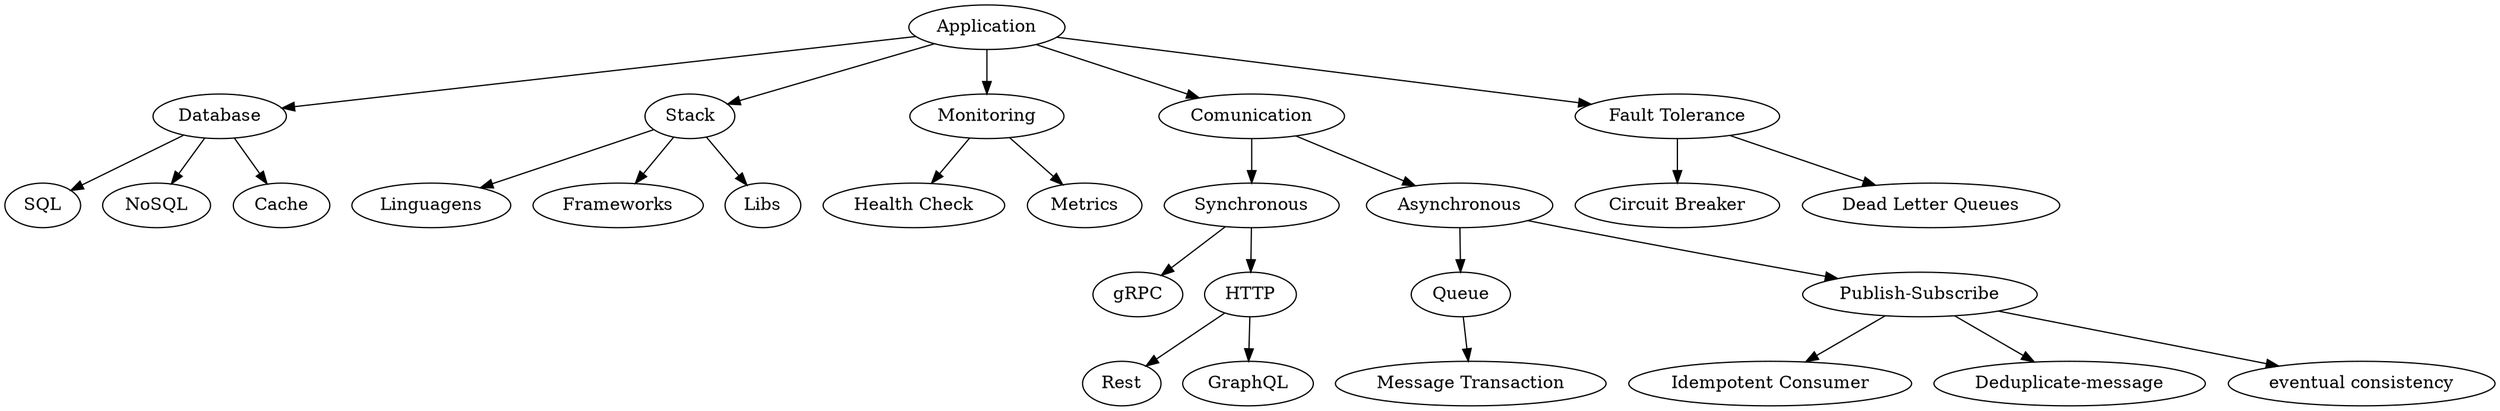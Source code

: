 // Microservices Application Roadmap
digraph {
	application [label=Application]
	application -> db
	application -> stack
	application -> monitoring
	application -> comunication
	db [label=Database]
	sql [label=SQL]
	nosql [label=NoSQL]
	cache [label=Cache]
	db -> sql
	db -> nosql
	db -> cache
	stack [label=Stack]
	linguagens [label=Linguagens]
	framework [label=Frameworks]
	lib [label=Libs]
	stack -> linguagens
	stack -> framework
	stack -> lib
	monitoring [label=Monitoring]
	"health-check" [label="Health Check"]
	"app-metrics" [label=Metrics]
	monitoring -> "health-check"
	monitoring -> "app-metrics"
	comunication [label=Comunication]
	synchronous [label=Synchronous]
	asynchronous [label=Asynchronous]
	comunication -> synchronous
	comunication -> asynchronous
	grpc [label=gRPC]
	http [label=HTTP]
	synchronous -> http
	synchronous -> grpc
	rest [label=Rest]
	graphql [label=GraphQL]
	http -> rest
	http -> graphql
	queue [label=Queue]
	"pub-sub" [label="Publish-Subscribe"]
	asynchronous -> queue
	asynchronous -> "pub-sub"
	"queue-transaction" [label="Message Transaction"]
	queue -> "queue-transaction"
	idempotent [label="Idempotent Consumer"]
	deduplicate [label="Deduplicate-message"]
	"eventual-consistency" [label="eventual consistency"]
	"pub-sub" -> idempotent
	"pub-sub" -> deduplicate
	"pub-sub" -> "eventual-consistency"
	application -> "fault-tolerance"
	"fault-tolerance" [label="Fault Tolerance"]
	"app-circuit-breaker" [label="Circuit Breaker"]
	dlq [label="Dead Letter Queues"]
	"fault-tolerance" -> "app-circuit-breaker"
	"fault-tolerance" -> dlq
}
